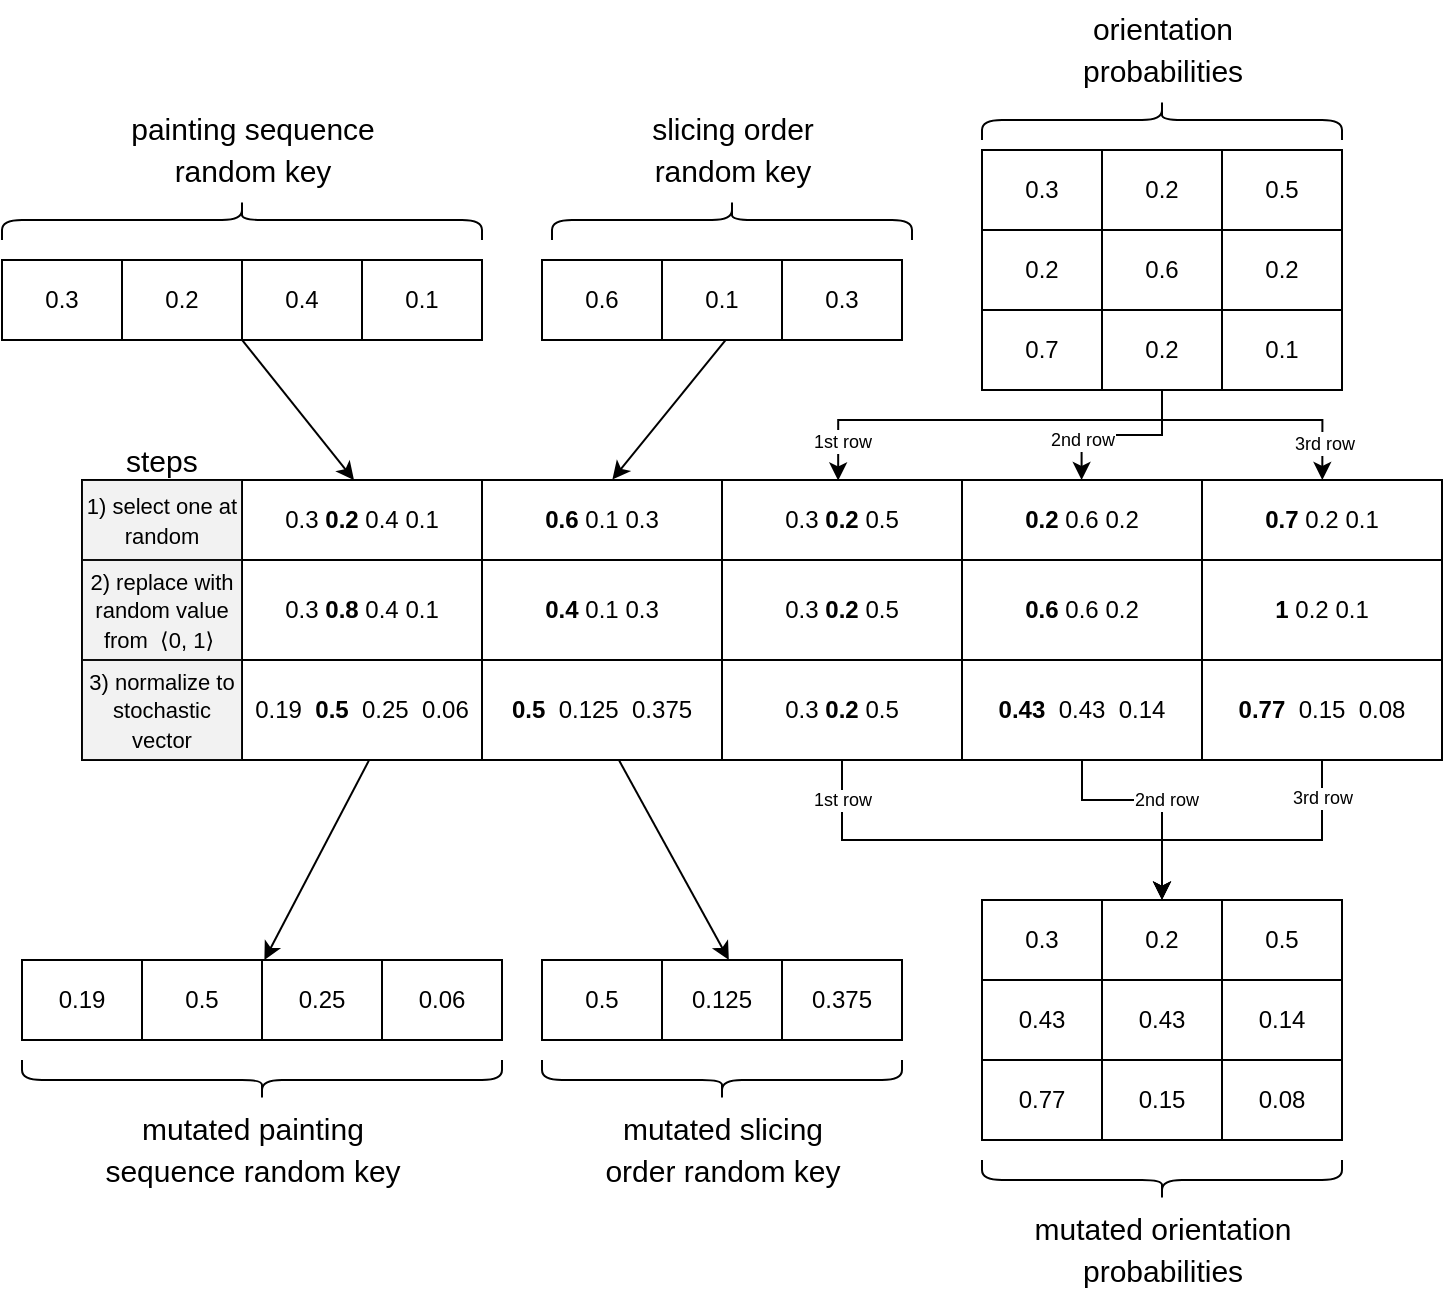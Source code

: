<mxfile version="21.1.2" type="device">
  <diagram id="XdXDwyR-r_PqrQyKESN_" name="Page-1">
    <mxGraphModel dx="989" dy="557" grid="1" gridSize="10" guides="1" tooltips="1" connect="1" arrows="1" fold="1" page="1" pageScale="1" pageWidth="1100" pageHeight="850" math="0" shadow="0">
      <root>
        <mxCell id="0" />
        <mxCell id="1" parent="0" />
        <mxCell id="D1LdL2bt-GOxow9vJPIf-19" style="rounded=0;orthogonalLoop=1;jettySize=auto;html=1;entryX=0.2;entryY=0;entryDx=0;entryDy=0;entryPerimeter=0;fontSize=10;exitX=0.5;exitY=0.998;exitDx=0;exitDy=0;exitPerimeter=0;" parent="1" source="sWGIIldHXHQuQpvI23MK-2" target="D1LdL2bt-GOxow9vJPIf-10" edge="1">
          <mxGeometry relative="1" as="geometry" />
        </mxCell>
        <mxCell id="sWGIIldHXHQuQpvI23MK-1" value="" style="shape=table;html=1;whiteSpace=wrap;startSize=0;container=1;collapsible=0;childLayout=tableLayout;" parent="1" vertex="1">
          <mxGeometry x="50" y="310" width="240" height="40" as="geometry" />
        </mxCell>
        <mxCell id="sWGIIldHXHQuQpvI23MK-2" value="" style="shape=tableRow;horizontal=0;startSize=0;swimlaneHead=0;swimlaneBody=0;top=0;left=0;bottom=0;right=0;collapsible=0;dropTarget=0;fillColor=none;points=[[0,0.5],[1,0.5]];portConstraint=eastwest;" parent="sWGIIldHXHQuQpvI23MK-1" vertex="1">
          <mxGeometry width="240" height="40" as="geometry" />
        </mxCell>
        <mxCell id="sWGIIldHXHQuQpvI23MK-3" value="0.3" style="shape=partialRectangle;html=1;whiteSpace=wrap;connectable=0;fillColor=none;top=0;left=0;bottom=0;right=0;overflow=hidden;" parent="sWGIIldHXHQuQpvI23MK-2" vertex="1">
          <mxGeometry width="60" height="40" as="geometry">
            <mxRectangle width="60" height="40" as="alternateBounds" />
          </mxGeometry>
        </mxCell>
        <mxCell id="sWGIIldHXHQuQpvI23MK-4" value="0.2" style="shape=partialRectangle;html=1;whiteSpace=wrap;connectable=0;fillColor=none;top=0;left=0;bottom=0;right=0;overflow=hidden;" parent="sWGIIldHXHQuQpvI23MK-2" vertex="1">
          <mxGeometry x="60" width="60" height="40" as="geometry">
            <mxRectangle width="60" height="40" as="alternateBounds" />
          </mxGeometry>
        </mxCell>
        <mxCell id="sWGIIldHXHQuQpvI23MK-14" value="0.4" style="shape=partialRectangle;html=1;whiteSpace=wrap;connectable=0;fillColor=none;top=0;left=0;bottom=0;right=0;overflow=hidden;" parent="sWGIIldHXHQuQpvI23MK-2" vertex="1">
          <mxGeometry x="120" width="60" height="40" as="geometry">
            <mxRectangle width="60" height="40" as="alternateBounds" />
          </mxGeometry>
        </mxCell>
        <mxCell id="sWGIIldHXHQuQpvI23MK-15" value="0.1" style="shape=partialRectangle;html=1;whiteSpace=wrap;connectable=0;fillColor=none;top=0;left=0;bottom=0;right=0;overflow=hidden;" parent="sWGIIldHXHQuQpvI23MK-2" vertex="1">
          <mxGeometry x="180" width="60" height="40" as="geometry">
            <mxRectangle width="60" height="40" as="alternateBounds" />
          </mxGeometry>
        </mxCell>
        <mxCell id="mwus9PYi0dFeoMU1GwIC-22" style="edgeStyle=none;shape=connector;rounded=0;orthogonalLoop=1;jettySize=auto;html=1;labelBackgroundColor=default;strokeColor=default;fontFamily=Helvetica;fontSize=10;fontColor=default;endArrow=classic;entryX=0.39;entryY=-0.006;entryDx=0;entryDy=0;entryPerimeter=0;exitX=0.511;exitY=0.995;exitDx=0;exitDy=0;exitPerimeter=0;" parent="1" source="sWGIIldHXHQuQpvI23MK-29" target="D1LdL2bt-GOxow9vJPIf-10" edge="1">
          <mxGeometry relative="1" as="geometry" />
        </mxCell>
        <mxCell id="sWGIIldHXHQuQpvI23MK-28" value="" style="shape=table;html=1;whiteSpace=wrap;startSize=0;container=1;collapsible=0;childLayout=tableLayout;" parent="1" vertex="1">
          <mxGeometry x="320" y="310" width="180" height="40" as="geometry" />
        </mxCell>
        <mxCell id="sWGIIldHXHQuQpvI23MK-29" value="" style="shape=tableRow;horizontal=0;startSize=0;swimlaneHead=0;swimlaneBody=0;top=0;left=0;bottom=0;right=0;collapsible=0;dropTarget=0;fillColor=none;points=[[0,0.5],[1,0.5]];portConstraint=eastwest;" parent="sWGIIldHXHQuQpvI23MK-28" vertex="1">
          <mxGeometry width="180" height="40" as="geometry" />
        </mxCell>
        <mxCell id="sWGIIldHXHQuQpvI23MK-30" value="0.6" style="shape=partialRectangle;html=1;whiteSpace=wrap;connectable=0;fillColor=none;top=0;left=0;bottom=0;right=0;overflow=hidden;" parent="sWGIIldHXHQuQpvI23MK-29" vertex="1">
          <mxGeometry width="60" height="40" as="geometry">
            <mxRectangle width="60" height="40" as="alternateBounds" />
          </mxGeometry>
        </mxCell>
        <mxCell id="sWGIIldHXHQuQpvI23MK-31" value="0.1" style="shape=partialRectangle;html=1;whiteSpace=wrap;connectable=0;fillColor=none;top=0;left=0;bottom=0;right=0;overflow=hidden;" parent="sWGIIldHXHQuQpvI23MK-29" vertex="1">
          <mxGeometry x="60" width="60" height="40" as="geometry">
            <mxRectangle width="60" height="40" as="alternateBounds" />
          </mxGeometry>
        </mxCell>
        <mxCell id="sWGIIldHXHQuQpvI23MK-32" value="0.3" style="shape=partialRectangle;html=1;whiteSpace=wrap;connectable=0;fillColor=none;top=0;left=0;bottom=0;right=0;overflow=hidden;" parent="sWGIIldHXHQuQpvI23MK-29" vertex="1">
          <mxGeometry x="120" width="60" height="40" as="geometry">
            <mxRectangle width="60" height="40" as="alternateBounds" />
          </mxGeometry>
        </mxCell>
        <mxCell id="mwus9PYi0dFeoMU1GwIC-32" style="edgeStyle=orthogonalEdgeStyle;shape=connector;rounded=0;orthogonalLoop=1;jettySize=auto;html=1;entryX=0.556;entryY=0.006;entryDx=0;entryDy=0;entryPerimeter=0;labelBackgroundColor=default;strokeColor=default;fontFamily=Helvetica;fontSize=10;fontColor=default;endArrow=classic;" parent="1" source="sWGIIldHXHQuQpvI23MK-39" target="D1LdL2bt-GOxow9vJPIf-10" edge="1">
          <mxGeometry relative="1" as="geometry">
            <Array as="points">
              <mxPoint x="630" y="390" />
              <mxPoint x="468" y="390" />
            </Array>
          </mxGeometry>
        </mxCell>
        <mxCell id="mwus9PYi0dFeoMU1GwIC-35" value="&lt;font style=&quot;font-size: 9px;&quot;&gt;1st row&lt;/font&gt;" style="edgeLabel;html=1;align=center;verticalAlign=middle;resizable=0;points=[];fontSize=10;fontFamily=Helvetica;fontColor=default;" parent="mwus9PYi0dFeoMU1GwIC-32" vertex="1" connectable="0">
          <mxGeometry x="0.227" relative="1" as="geometry">
            <mxPoint x="-48" y="10" as="offset" />
          </mxGeometry>
        </mxCell>
        <mxCell id="mwus9PYi0dFeoMU1GwIC-34" style="edgeStyle=orthogonalEdgeStyle;shape=connector;rounded=0;orthogonalLoop=1;jettySize=auto;html=1;entryX=0.912;entryY=0;entryDx=0;entryDy=0;entryPerimeter=0;labelBackgroundColor=default;strokeColor=default;fontFamily=Helvetica;fontSize=10;fontColor=default;endArrow=classic;" parent="1" source="sWGIIldHXHQuQpvI23MK-39" target="D1LdL2bt-GOxow9vJPIf-10" edge="1">
          <mxGeometry relative="1" as="geometry">
            <Array as="points">
              <mxPoint x="630" y="390" />
              <mxPoint x="710" y="390" />
            </Array>
          </mxGeometry>
        </mxCell>
        <mxCell id="mwus9PYi0dFeoMU1GwIC-37" value="&lt;font style=&quot;font-size: 9px;&quot;&gt;3rd row&lt;/font&gt;" style="edgeLabel;html=1;align=center;verticalAlign=middle;resizable=0;points=[];fontSize=10;fontFamily=Helvetica;fontColor=default;" parent="mwus9PYi0dFeoMU1GwIC-34" vertex="1" connectable="0">
          <mxGeometry x="0.687" y="1" relative="1" as="geometry">
            <mxPoint as="offset" />
          </mxGeometry>
        </mxCell>
        <mxCell id="mwus9PYi0dFeoMU1GwIC-55" style="edgeStyle=orthogonalEdgeStyle;shape=connector;rounded=0;orthogonalLoop=1;jettySize=auto;html=1;entryX=0.735;entryY=0;entryDx=0;entryDy=0;entryPerimeter=0;labelBackgroundColor=default;strokeColor=default;fontFamily=Helvetica;fontSize=9;fontColor=default;endArrow=classic;" parent="1" source="sWGIIldHXHQuQpvI23MK-39" target="D1LdL2bt-GOxow9vJPIf-10" edge="1">
          <mxGeometry relative="1" as="geometry" />
        </mxCell>
        <mxCell id="mwus9PYi0dFeoMU1GwIC-56" value="2nd row" style="edgeLabel;html=1;align=center;verticalAlign=middle;resizable=0;points=[];fontSize=9;fontFamily=Helvetica;fontColor=default;" parent="mwus9PYi0dFeoMU1GwIC-55" vertex="1" connectable="0">
          <mxGeometry x="0.622" relative="1" as="geometry">
            <mxPoint y="-4" as="offset" />
          </mxGeometry>
        </mxCell>
        <mxCell id="sWGIIldHXHQuQpvI23MK-39" value="" style="shape=table;html=1;whiteSpace=wrap;startSize=0;container=1;collapsible=0;childLayout=tableLayout;" parent="1" vertex="1">
          <mxGeometry x="540" y="255" width="180" height="120" as="geometry" />
        </mxCell>
        <mxCell id="sWGIIldHXHQuQpvI23MK-40" value="" style="shape=tableRow;horizontal=0;startSize=0;swimlaneHead=0;swimlaneBody=0;top=0;left=0;bottom=0;right=0;collapsible=0;dropTarget=0;fillColor=none;points=[[0,0.5],[1,0.5]];portConstraint=eastwest;" parent="sWGIIldHXHQuQpvI23MK-39" vertex="1">
          <mxGeometry width="180" height="40" as="geometry" />
        </mxCell>
        <mxCell id="sWGIIldHXHQuQpvI23MK-41" value="0.3" style="shape=partialRectangle;html=1;whiteSpace=wrap;connectable=0;fillColor=none;top=0;left=0;bottom=0;right=0;overflow=hidden;" parent="sWGIIldHXHQuQpvI23MK-40" vertex="1">
          <mxGeometry width="60" height="40" as="geometry">
            <mxRectangle width="60" height="40" as="alternateBounds" />
          </mxGeometry>
        </mxCell>
        <mxCell id="sWGIIldHXHQuQpvI23MK-42" value="0.2" style="shape=partialRectangle;html=1;whiteSpace=wrap;connectable=0;fillColor=none;top=0;left=0;bottom=0;right=0;overflow=hidden;" parent="sWGIIldHXHQuQpvI23MK-40" vertex="1">
          <mxGeometry x="60" width="60" height="40" as="geometry">
            <mxRectangle width="60" height="40" as="alternateBounds" />
          </mxGeometry>
        </mxCell>
        <mxCell id="sWGIIldHXHQuQpvI23MK-43" value="0.5" style="shape=partialRectangle;html=1;whiteSpace=wrap;connectable=0;fillColor=none;top=0;left=0;bottom=0;right=0;overflow=hidden;" parent="sWGIIldHXHQuQpvI23MK-40" vertex="1">
          <mxGeometry x="120" width="60" height="40" as="geometry">
            <mxRectangle width="60" height="40" as="alternateBounds" />
          </mxGeometry>
        </mxCell>
        <mxCell id="sWGIIldHXHQuQpvI23MK-44" style="shape=tableRow;horizontal=0;startSize=0;swimlaneHead=0;swimlaneBody=0;top=0;left=0;bottom=0;right=0;collapsible=0;dropTarget=0;fillColor=none;points=[[0,0.5],[1,0.5]];portConstraint=eastwest;" parent="sWGIIldHXHQuQpvI23MK-39" vertex="1">
          <mxGeometry y="40" width="180" height="40" as="geometry" />
        </mxCell>
        <mxCell id="sWGIIldHXHQuQpvI23MK-45" value="0.2" style="shape=partialRectangle;html=1;whiteSpace=wrap;connectable=0;fillColor=none;top=0;left=0;bottom=0;right=0;overflow=hidden;" parent="sWGIIldHXHQuQpvI23MK-44" vertex="1">
          <mxGeometry width="60" height="40" as="geometry">
            <mxRectangle width="60" height="40" as="alternateBounds" />
          </mxGeometry>
        </mxCell>
        <mxCell id="sWGIIldHXHQuQpvI23MK-46" value="0.6" style="shape=partialRectangle;html=1;whiteSpace=wrap;connectable=0;fillColor=none;top=0;left=0;bottom=0;right=0;overflow=hidden;" parent="sWGIIldHXHQuQpvI23MK-44" vertex="1">
          <mxGeometry x="60" width="60" height="40" as="geometry">
            <mxRectangle width="60" height="40" as="alternateBounds" />
          </mxGeometry>
        </mxCell>
        <mxCell id="sWGIIldHXHQuQpvI23MK-47" value="0.2" style="shape=partialRectangle;html=1;whiteSpace=wrap;connectable=0;fillColor=none;top=0;left=0;bottom=0;right=0;overflow=hidden;" parent="sWGIIldHXHQuQpvI23MK-44" vertex="1">
          <mxGeometry x="120" width="60" height="40" as="geometry">
            <mxRectangle width="60" height="40" as="alternateBounds" />
          </mxGeometry>
        </mxCell>
        <mxCell id="sWGIIldHXHQuQpvI23MK-48" style="shape=tableRow;horizontal=0;startSize=0;swimlaneHead=0;swimlaneBody=0;top=0;left=0;bottom=0;right=0;collapsible=0;dropTarget=0;fillColor=none;points=[[0,0.5],[1,0.5]];portConstraint=eastwest;" parent="sWGIIldHXHQuQpvI23MK-39" vertex="1">
          <mxGeometry y="80" width="180" height="40" as="geometry" />
        </mxCell>
        <mxCell id="sWGIIldHXHQuQpvI23MK-49" value="0.7" style="shape=partialRectangle;html=1;whiteSpace=wrap;connectable=0;fillColor=none;top=0;left=0;bottom=0;right=0;overflow=hidden;" parent="sWGIIldHXHQuQpvI23MK-48" vertex="1">
          <mxGeometry width="60" height="40" as="geometry">
            <mxRectangle width="60" height="40" as="alternateBounds" />
          </mxGeometry>
        </mxCell>
        <mxCell id="sWGIIldHXHQuQpvI23MK-50" value="0.2" style="shape=partialRectangle;html=1;whiteSpace=wrap;connectable=0;fillColor=none;top=0;left=0;bottom=0;right=0;overflow=hidden;" parent="sWGIIldHXHQuQpvI23MK-48" vertex="1">
          <mxGeometry x="60" width="60" height="40" as="geometry">
            <mxRectangle width="60" height="40" as="alternateBounds" />
          </mxGeometry>
        </mxCell>
        <mxCell id="sWGIIldHXHQuQpvI23MK-51" value="0.1" style="shape=partialRectangle;html=1;whiteSpace=wrap;connectable=0;fillColor=none;top=0;left=0;bottom=0;right=0;overflow=hidden;" parent="sWGIIldHXHQuQpvI23MK-48" vertex="1">
          <mxGeometry x="120" width="60" height="40" as="geometry">
            <mxRectangle width="60" height="40" as="alternateBounds" />
          </mxGeometry>
        </mxCell>
        <mxCell id="sWGIIldHXHQuQpvI23MK-95" value="&lt;font style=&quot;font-size: 15px;&quot;&gt;painting sequence&lt;br&gt;random key&lt;br&gt;&lt;/font&gt;" style="text;html=1;align=center;verticalAlign=middle;resizable=0;points=[];autosize=1;strokeColor=none;fillColor=none;fontSize=17;fontFamily=Helvetica;fontColor=default;" parent="1" vertex="1">
          <mxGeometry x="100" y="230" width="150" height="50" as="geometry" />
        </mxCell>
        <mxCell id="sWGIIldHXHQuQpvI23MK-123" value="&lt;font style=&quot;font-size: 15px;&quot;&gt;slicing order&lt;br&gt;random key&lt;br&gt;&lt;/font&gt;" style="text;html=1;align=center;verticalAlign=middle;resizable=0;points=[];autosize=1;strokeColor=none;fillColor=none;fontSize=17;fontFamily=Helvetica;fontColor=default;" parent="1" vertex="1">
          <mxGeometry x="365" y="230" width="100" height="50" as="geometry" />
        </mxCell>
        <mxCell id="sWGIIldHXHQuQpvI23MK-125" value="&lt;font style=&quot;font-size: 15px;&quot;&gt;orientation&lt;br&gt;probabilities&lt;br&gt;&lt;/font&gt;" style="text;html=1;align=center;verticalAlign=middle;resizable=0;points=[];autosize=1;strokeColor=none;fillColor=none;fontSize=17;fontFamily=Helvetica;fontColor=default;" parent="1" vertex="1">
          <mxGeometry x="580" y="180" width="100" height="50" as="geometry" />
        </mxCell>
        <mxCell id="D1LdL2bt-GOxow9vJPIf-2" value="" style="shape=curlyBracket;whiteSpace=wrap;html=1;rounded=1;flipH=1;labelPosition=right;verticalLabelPosition=middle;align=left;verticalAlign=middle;direction=south;" parent="1" vertex="1">
          <mxGeometry x="50" y="280" width="240" height="20" as="geometry" />
        </mxCell>
        <mxCell id="D1LdL2bt-GOxow9vJPIf-3" value="" style="shape=curlyBracket;whiteSpace=wrap;html=1;rounded=1;flipH=1;labelPosition=right;verticalLabelPosition=middle;align=left;verticalAlign=middle;direction=south;" parent="1" vertex="1">
          <mxGeometry x="325" y="280" width="180" height="20" as="geometry" />
        </mxCell>
        <mxCell id="D1LdL2bt-GOxow9vJPIf-4" value="" style="shape=curlyBracket;whiteSpace=wrap;html=1;rounded=1;flipH=1;labelPosition=right;verticalLabelPosition=middle;align=left;verticalAlign=middle;direction=south;" parent="1" vertex="1">
          <mxGeometry x="540" y="230" width="180" height="20" as="geometry" />
        </mxCell>
        <mxCell id="D1LdL2bt-GOxow9vJPIf-8" value="&lt;span style=&quot;font-size: 15px;&quot;&gt;steps&lt;/span&gt;" style="text;html=1;align=left;verticalAlign=middle;resizable=0;points=[];autosize=1;strokeColor=none;fillColor=none;" parent="1" vertex="1">
          <mxGeometry x="110" y="395" width="60" height="30" as="geometry" />
        </mxCell>
        <mxCell id="mwus9PYi0dFeoMU1GwIC-23" style="edgeStyle=none;shape=connector;rounded=0;orthogonalLoop=1;jettySize=auto;html=1;entryX=0.505;entryY=0;entryDx=0;entryDy=0;entryPerimeter=0;labelBackgroundColor=default;strokeColor=default;fontFamily=Helvetica;fontSize=10;fontColor=default;endArrow=classic;exitX=0.211;exitY=1.004;exitDx=0;exitDy=0;exitPerimeter=0;" parent="1" source="D1LdL2bt-GOxow9vJPIf-25" target="D1LdL2bt-GOxow9vJPIf-30" edge="1">
          <mxGeometry relative="1" as="geometry" />
        </mxCell>
        <mxCell id="mwus9PYi0dFeoMU1GwIC-24" style="edgeStyle=none;shape=connector;rounded=0;orthogonalLoop=1;jettySize=auto;html=1;entryX=0.519;entryY=0;entryDx=0;entryDy=0;entryPerimeter=0;labelBackgroundColor=default;strokeColor=default;fontFamily=Helvetica;fontSize=10;fontColor=default;endArrow=classic;exitX=0.395;exitY=1.006;exitDx=0;exitDy=0;exitPerimeter=0;" parent="1" source="D1LdL2bt-GOxow9vJPIf-25" target="D1LdL2bt-GOxow9vJPIf-36" edge="1">
          <mxGeometry relative="1" as="geometry" />
        </mxCell>
        <mxCell id="mwus9PYi0dFeoMU1GwIC-51" style="edgeStyle=orthogonalEdgeStyle;shape=connector;rounded=0;orthogonalLoop=1;jettySize=auto;html=1;entryX=0.5;entryY=-0.003;entryDx=0;entryDy=0;entryPerimeter=0;labelBackgroundColor=default;strokeColor=default;fontFamily=Helvetica;fontSize=9;fontColor=default;endArrow=classic;" parent="1" source="D1LdL2bt-GOxow9vJPIf-9" target="mwus9PYi0dFeoMU1GwIC-39" edge="1">
          <mxGeometry relative="1" as="geometry">
            <Array as="points">
              <mxPoint x="470" y="600" />
              <mxPoint x="630" y="600" />
            </Array>
          </mxGeometry>
        </mxCell>
        <mxCell id="mwus9PYi0dFeoMU1GwIC-54" value="1st row" style="edgeLabel;html=1;align=center;verticalAlign=middle;resizable=0;points=[];fontSize=9;fontFamily=Helvetica;fontColor=default;" parent="mwus9PYi0dFeoMU1GwIC-51" vertex="1" connectable="0">
          <mxGeometry x="-0.199" y="-1" relative="1" as="geometry">
            <mxPoint x="-52" y="-21" as="offset" />
          </mxGeometry>
        </mxCell>
        <mxCell id="mwus9PYi0dFeoMU1GwIC-52" value="2nd row" style="edgeStyle=orthogonalEdgeStyle;shape=connector;rounded=0;orthogonalLoop=1;jettySize=auto;html=1;entryX=0.5;entryY=-0.003;entryDx=0;entryDy=0;entryPerimeter=0;labelBackgroundColor=default;strokeColor=default;fontFamily=Helvetica;fontSize=9;fontColor=default;endArrow=classic;" parent="1" source="D1LdL2bt-GOxow9vJPIf-9" target="mwus9PYi0dFeoMU1GwIC-39" edge="1">
          <mxGeometry x="0.054" y="4" relative="1" as="geometry">
            <Array as="points">
              <mxPoint x="590" y="580" />
              <mxPoint x="630" y="580" />
            </Array>
            <mxPoint x="4" y="4" as="offset" />
          </mxGeometry>
        </mxCell>
        <mxCell id="mwus9PYi0dFeoMU1GwIC-53" value="3rd row" style="edgeStyle=orthogonalEdgeStyle;shape=connector;rounded=0;orthogonalLoop=1;jettySize=auto;html=1;labelBackgroundColor=default;strokeColor=default;fontFamily=Helvetica;fontSize=9;fontColor=default;endArrow=classic;entryX=0.498;entryY=-0.004;entryDx=0;entryDy=0;entryPerimeter=0;" parent="1" source="D1LdL2bt-GOxow9vJPIf-9" target="mwus9PYi0dFeoMU1GwIC-39" edge="1">
          <mxGeometry x="-0.755" relative="1" as="geometry">
            <mxPoint x="630" y="600" as="targetPoint" />
            <Array as="points">
              <mxPoint x="710" y="600" />
              <mxPoint x="630" y="600" />
              <mxPoint x="630" y="630" />
            </Array>
            <mxPoint as="offset" />
          </mxGeometry>
        </mxCell>
        <mxCell id="D1LdL2bt-GOxow9vJPIf-9" value="" style="shape=table;html=1;whiteSpace=wrap;startSize=0;container=1;collapsible=0;childLayout=tableLayout;" parent="1" vertex="1">
          <mxGeometry x="90" y="420" width="680" height="140" as="geometry" />
        </mxCell>
        <mxCell id="D1LdL2bt-GOxow9vJPIf-10" value="" style="shape=tableRow;horizontal=0;startSize=0;swimlaneHead=0;swimlaneBody=0;top=0;left=0;bottom=0;right=0;collapsible=0;dropTarget=0;fillColor=none;points=[[0,0.5],[1,0.5]];portConstraint=eastwest;" parent="D1LdL2bt-GOxow9vJPIf-9" vertex="1">
          <mxGeometry width="680" height="40" as="geometry" />
        </mxCell>
        <mxCell id="D1LdL2bt-GOxow9vJPIf-18" value="&lt;font style=&quot;font-size: 11px;&quot;&gt;1) select one at random&lt;/font&gt;" style="shape=partialRectangle;html=1;whiteSpace=wrap;connectable=0;fillColor=#808080;top=0;left=0;bottom=0;right=0;overflow=hidden;labelBorderColor=none;labelBackgroundColor=none;strokeColor=#36393d;gradientColor=none;opacity=10;" parent="D1LdL2bt-GOxow9vJPIf-10" vertex="1">
          <mxGeometry width="80" height="40" as="geometry">
            <mxRectangle width="80" height="40" as="alternateBounds" />
          </mxGeometry>
        </mxCell>
        <mxCell id="D1LdL2bt-GOxow9vJPIf-11" value="0.3&lt;span style=&quot;white-space: pre;&quot;&gt;	&lt;/span&gt;&lt;b&gt;0.2&lt;/b&gt;&lt;span style=&quot;white-space: pre;&quot;&gt;	&lt;/span&gt;0.4&lt;span style=&quot;white-space: pre;&quot;&gt;	&lt;/span&gt;0.1" style="shape=partialRectangle;html=1;whiteSpace=wrap;connectable=0;fillColor=none;top=0;left=0;bottom=0;right=0;overflow=hidden;" parent="D1LdL2bt-GOxow9vJPIf-10" vertex="1">
          <mxGeometry x="80" width="120" height="40" as="geometry">
            <mxRectangle width="120" height="40" as="alternateBounds" />
          </mxGeometry>
        </mxCell>
        <mxCell id="D1LdL2bt-GOxow9vJPIf-12" value="&lt;b&gt;0.6&lt;/b&gt;&lt;span style=&quot;white-space: pre;&quot;&gt;	&lt;/span&gt;0.1&lt;span style=&quot;white-space: pre;&quot;&gt;	&lt;/span&gt;0.3" style="shape=partialRectangle;html=1;whiteSpace=wrap;connectable=0;fillColor=none;top=0;left=0;bottom=0;right=0;overflow=hidden;" parent="D1LdL2bt-GOxow9vJPIf-10" vertex="1">
          <mxGeometry x="200" width="120" height="40" as="geometry">
            <mxRectangle width="120" height="40" as="alternateBounds" />
          </mxGeometry>
        </mxCell>
        <mxCell id="mwus9PYi0dFeoMU1GwIC-13" value="0.3&lt;span style=&quot;white-space: pre;&quot;&gt;	&lt;/span&gt;&lt;b&gt;0.2&lt;/b&gt;&lt;span style=&quot;white-space: pre;&quot;&gt;	&lt;/span&gt;0.5" style="shape=partialRectangle;html=1;whiteSpace=wrap;connectable=0;fillColor=none;top=0;left=0;bottom=0;right=0;overflow=hidden;" parent="D1LdL2bt-GOxow9vJPIf-10" vertex="1">
          <mxGeometry x="320" width="120" height="40" as="geometry">
            <mxRectangle width="120" height="40" as="alternateBounds" />
          </mxGeometry>
        </mxCell>
        <mxCell id="mwus9PYi0dFeoMU1GwIC-16" value="&lt;b&gt;0.2&lt;/b&gt;&lt;span style=&quot;white-space: pre;&quot;&gt;	&lt;/span&gt;0.6&lt;span style=&quot;white-space: pre;&quot;&gt;	&lt;/span&gt;0.2" style="shape=partialRectangle;html=1;whiteSpace=wrap;connectable=0;fillColor=none;top=0;left=0;bottom=0;right=0;overflow=hidden;" parent="D1LdL2bt-GOxow9vJPIf-10" vertex="1">
          <mxGeometry x="440" width="120" height="40" as="geometry">
            <mxRectangle width="120" height="40" as="alternateBounds" />
          </mxGeometry>
        </mxCell>
        <mxCell id="mwus9PYi0dFeoMU1GwIC-19" value="&lt;b&gt;0.7&lt;/b&gt;&lt;span style=&quot;white-space: pre;&quot;&gt;	&lt;/span&gt;0.2&lt;span style=&quot;white-space: pre;&quot;&gt;	&lt;/span&gt;0.1" style="shape=partialRectangle;html=1;whiteSpace=wrap;connectable=0;fillColor=none;top=0;left=0;bottom=0;right=0;overflow=hidden;" parent="D1LdL2bt-GOxow9vJPIf-10" vertex="1">
          <mxGeometry x="560" width="120" height="40" as="geometry">
            <mxRectangle width="120" height="40" as="alternateBounds" />
          </mxGeometry>
        </mxCell>
        <mxCell id="D1LdL2bt-GOxow9vJPIf-21" style="shape=tableRow;horizontal=0;startSize=0;swimlaneHead=0;swimlaneBody=0;top=0;left=0;bottom=0;right=0;collapsible=0;dropTarget=0;fillColor=none;points=[[0,0.5],[1,0.5]];portConstraint=eastwest;" parent="D1LdL2bt-GOxow9vJPIf-9" vertex="1">
          <mxGeometry y="40" width="680" height="50" as="geometry" />
        </mxCell>
        <mxCell id="D1LdL2bt-GOxow9vJPIf-22" value="&lt;font style=&quot;font-size: 11px;&quot;&gt;2) replace with random value from &amp;nbsp;⟨0, 1⟩&amp;nbsp;&lt;/font&gt;" style="shape=partialRectangle;html=1;whiteSpace=wrap;connectable=0;fillColor=#808080;top=0;left=0;bottom=0;right=0;overflow=hidden;fontColor=default;labelBorderColor=none;labelBackgroundColor=none;strokeColor=#36393d;gradientColor=none;opacity=10;" parent="D1LdL2bt-GOxow9vJPIf-21" vertex="1">
          <mxGeometry width="80" height="50" as="geometry">
            <mxRectangle width="80" height="50" as="alternateBounds" />
          </mxGeometry>
        </mxCell>
        <mxCell id="D1LdL2bt-GOxow9vJPIf-23" value="0.3&lt;span style=&quot;white-space: pre;&quot;&gt;	&lt;/span&gt;&lt;b style=&quot;border-color: var(--border-color);&quot;&gt;0.8&lt;span style=&quot;white-space: pre;&quot;&gt;	&lt;/span&gt;&lt;/b&gt;0.4&lt;span style=&quot;white-space: pre;&quot;&gt;	&lt;/span&gt;0.1" style="shape=partialRectangle;html=1;whiteSpace=wrap;connectable=0;fillColor=none;top=0;left=0;bottom=0;right=0;overflow=hidden;" parent="D1LdL2bt-GOxow9vJPIf-21" vertex="1">
          <mxGeometry x="80" width="120" height="50" as="geometry">
            <mxRectangle width="120" height="50" as="alternateBounds" />
          </mxGeometry>
        </mxCell>
        <mxCell id="D1LdL2bt-GOxow9vJPIf-24" value="&lt;b&gt;0.4&lt;/b&gt;&lt;span style=&quot;white-space: pre;&quot;&gt;	&lt;/span&gt;0.1&lt;span style=&quot;white-space: pre;&quot;&gt;	&lt;/span&gt;&lt;span style=&quot;border-color: var(--border-color);&quot;&gt;0.3&lt;/span&gt;" style="shape=partialRectangle;html=1;whiteSpace=wrap;connectable=0;fillColor=none;top=0;left=0;bottom=0;right=0;overflow=hidden;" parent="D1LdL2bt-GOxow9vJPIf-21" vertex="1">
          <mxGeometry x="200" width="120" height="50" as="geometry">
            <mxRectangle width="120" height="50" as="alternateBounds" />
          </mxGeometry>
        </mxCell>
        <mxCell id="mwus9PYi0dFeoMU1GwIC-14" value="0.3&lt;span style=&quot;white-space: pre;&quot;&gt;	&lt;/span&gt;&lt;b style=&quot;border-color: var(--border-color);&quot;&gt;0.2&lt;span style=&quot;white-space: pre;&quot;&gt;	&lt;/span&gt;&lt;/b&gt;0.5" style="shape=partialRectangle;html=1;whiteSpace=wrap;connectable=0;fillColor=none;top=0;left=0;bottom=0;right=0;overflow=hidden;" parent="D1LdL2bt-GOxow9vJPIf-21" vertex="1">
          <mxGeometry x="320" width="120" height="50" as="geometry">
            <mxRectangle width="120" height="50" as="alternateBounds" />
          </mxGeometry>
        </mxCell>
        <mxCell id="mwus9PYi0dFeoMU1GwIC-17" value="&lt;b style=&quot;border-color: var(--border-color);&quot;&gt;0.6&lt;span style=&quot;white-space: pre;&quot;&gt;	&lt;/span&gt;&lt;/b&gt;0.6&lt;span style=&quot;white-space: pre;&quot;&gt;	&lt;/span&gt;0.2" style="shape=partialRectangle;html=1;whiteSpace=wrap;connectable=0;fillColor=none;top=0;left=0;bottom=0;right=0;overflow=hidden;" parent="D1LdL2bt-GOxow9vJPIf-21" vertex="1">
          <mxGeometry x="440" width="120" height="50" as="geometry">
            <mxRectangle width="120" height="50" as="alternateBounds" />
          </mxGeometry>
        </mxCell>
        <mxCell id="mwus9PYi0dFeoMU1GwIC-20" value="&lt;span style=&quot;border-color: var(--border-color);&quot;&gt;&lt;b&gt;1&lt;span style=&quot;white-space: pre;&quot;&gt;	&lt;/span&gt;&lt;/b&gt;&lt;/span&gt;0.2&lt;span style=&quot;white-space: pre;&quot;&gt;	&lt;/span&gt;0.1" style="shape=partialRectangle;html=1;whiteSpace=wrap;connectable=0;fillColor=none;top=0;left=0;bottom=0;right=0;overflow=hidden;" parent="D1LdL2bt-GOxow9vJPIf-21" vertex="1">
          <mxGeometry x="560" width="120" height="50" as="geometry">
            <mxRectangle width="120" height="50" as="alternateBounds" />
          </mxGeometry>
        </mxCell>
        <mxCell id="D1LdL2bt-GOxow9vJPIf-25" style="shape=tableRow;horizontal=0;startSize=0;swimlaneHead=0;swimlaneBody=0;top=0;left=0;bottom=0;right=0;collapsible=0;dropTarget=0;fillColor=none;points=[[0,0.5],[1,0.5]];portConstraint=eastwest;" parent="D1LdL2bt-GOxow9vJPIf-9" vertex="1">
          <mxGeometry y="90" width="680" height="50" as="geometry" />
        </mxCell>
        <mxCell id="D1LdL2bt-GOxow9vJPIf-26" value="&lt;font style=&quot;font-size: 11px;&quot;&gt;3) normalize to stochastic vector&lt;/font&gt;" style="shape=partialRectangle;html=1;whiteSpace=wrap;connectable=0;fillColor=#808080;top=0;left=0;bottom=0;right=0;overflow=hidden;fontColor=default;labelBorderColor=none;labelBackgroundColor=none;strokeColor=#36393d;gradientColor=none;opacity=10;" parent="D1LdL2bt-GOxow9vJPIf-25" vertex="1">
          <mxGeometry width="80" height="50" as="geometry">
            <mxRectangle width="80" height="50" as="alternateBounds" />
          </mxGeometry>
        </mxCell>
        <mxCell id="D1LdL2bt-GOxow9vJPIf-27" value="0.19&amp;nbsp; &lt;b&gt;0.5&lt;/b&gt;&amp;nbsp; 0.25&amp;nbsp; 0.06" style="shape=partialRectangle;html=1;whiteSpace=wrap;connectable=0;fillColor=none;top=0;left=0;bottom=0;right=0;overflow=hidden;" parent="D1LdL2bt-GOxow9vJPIf-25" vertex="1">
          <mxGeometry x="80" width="120" height="50" as="geometry">
            <mxRectangle width="120" height="50" as="alternateBounds" />
          </mxGeometry>
        </mxCell>
        <mxCell id="D1LdL2bt-GOxow9vJPIf-28" value="&lt;b&gt;0.5&amp;nbsp;&amp;nbsp;&lt;/b&gt;0.125&amp;nbsp; 0.375" style="shape=partialRectangle;html=1;whiteSpace=wrap;connectable=0;fillColor=none;top=0;left=0;bottom=0;right=0;overflow=hidden;" parent="D1LdL2bt-GOxow9vJPIf-25" vertex="1">
          <mxGeometry x="200" width="120" height="50" as="geometry">
            <mxRectangle width="120" height="50" as="alternateBounds" />
          </mxGeometry>
        </mxCell>
        <mxCell id="mwus9PYi0dFeoMU1GwIC-15" value="0.3&lt;span style=&quot;white-space: pre;&quot;&gt;	&lt;/span&gt;&lt;b&gt;0.2&lt;/b&gt;&lt;span style=&quot;white-space: pre;&quot;&gt;	&lt;/span&gt;0.5" style="shape=partialRectangle;html=1;whiteSpace=wrap;connectable=0;fillColor=none;top=0;left=0;bottom=0;right=0;overflow=hidden;" parent="D1LdL2bt-GOxow9vJPIf-25" vertex="1">
          <mxGeometry x="320" width="120" height="50" as="geometry">
            <mxRectangle width="120" height="50" as="alternateBounds" />
          </mxGeometry>
        </mxCell>
        <mxCell id="mwus9PYi0dFeoMU1GwIC-18" value="&lt;b&gt;0.43&lt;/b&gt;&amp;nbsp; 0.43&amp;nbsp; 0.14" style="shape=partialRectangle;html=1;whiteSpace=wrap;connectable=0;fillColor=none;top=0;left=0;bottom=0;right=0;overflow=hidden;" parent="D1LdL2bt-GOxow9vJPIf-25" vertex="1">
          <mxGeometry x="440" width="120" height="50" as="geometry">
            <mxRectangle width="120" height="50" as="alternateBounds" />
          </mxGeometry>
        </mxCell>
        <mxCell id="mwus9PYi0dFeoMU1GwIC-21" value="&lt;b&gt;0.77&lt;/b&gt;&amp;nbsp; 0.15&amp;nbsp; 0.08" style="shape=partialRectangle;html=1;whiteSpace=wrap;connectable=0;fillColor=none;top=0;left=0;bottom=0;right=0;overflow=hidden;" parent="D1LdL2bt-GOxow9vJPIf-25" vertex="1">
          <mxGeometry x="560" width="120" height="50" as="geometry">
            <mxRectangle width="120" height="50" as="alternateBounds" />
          </mxGeometry>
        </mxCell>
        <mxCell id="D1LdL2bt-GOxow9vJPIf-29" value="" style="shape=table;html=1;whiteSpace=wrap;startSize=0;container=1;collapsible=0;childLayout=tableLayout;" parent="1" vertex="1">
          <mxGeometry x="60" y="660" width="240" height="40" as="geometry" />
        </mxCell>
        <mxCell id="D1LdL2bt-GOxow9vJPIf-30" value="" style="shape=tableRow;horizontal=0;startSize=0;swimlaneHead=0;swimlaneBody=0;top=0;left=0;bottom=0;right=0;collapsible=0;dropTarget=0;fillColor=none;points=[[0,0.5],[1,0.5]];portConstraint=eastwest;" parent="D1LdL2bt-GOxow9vJPIf-29" vertex="1">
          <mxGeometry width="240" height="40" as="geometry" />
        </mxCell>
        <mxCell id="D1LdL2bt-GOxow9vJPIf-31" value="0.19" style="shape=partialRectangle;html=1;whiteSpace=wrap;connectable=0;fillColor=none;top=0;left=0;bottom=0;right=0;overflow=hidden;" parent="D1LdL2bt-GOxow9vJPIf-30" vertex="1">
          <mxGeometry width="60" height="40" as="geometry">
            <mxRectangle width="60" height="40" as="alternateBounds" />
          </mxGeometry>
        </mxCell>
        <mxCell id="D1LdL2bt-GOxow9vJPIf-32" value="0.5" style="shape=partialRectangle;html=1;whiteSpace=wrap;connectable=0;fillColor=none;top=0;left=0;bottom=0;right=0;overflow=hidden;" parent="D1LdL2bt-GOxow9vJPIf-30" vertex="1">
          <mxGeometry x="60" width="60" height="40" as="geometry">
            <mxRectangle width="60" height="40" as="alternateBounds" />
          </mxGeometry>
        </mxCell>
        <mxCell id="D1LdL2bt-GOxow9vJPIf-33" value="0.25" style="shape=partialRectangle;html=1;whiteSpace=wrap;connectable=0;fillColor=none;top=0;left=0;bottom=0;right=0;overflow=hidden;" parent="D1LdL2bt-GOxow9vJPIf-30" vertex="1">
          <mxGeometry x="120" width="60" height="40" as="geometry">
            <mxRectangle width="60" height="40" as="alternateBounds" />
          </mxGeometry>
        </mxCell>
        <mxCell id="D1LdL2bt-GOxow9vJPIf-34" value="0.06" style="shape=partialRectangle;html=1;whiteSpace=wrap;connectable=0;fillColor=none;top=0;left=0;bottom=0;right=0;overflow=hidden;" parent="D1LdL2bt-GOxow9vJPIf-30" vertex="1">
          <mxGeometry x="180" width="60" height="40" as="geometry">
            <mxRectangle width="60" height="40" as="alternateBounds" />
          </mxGeometry>
        </mxCell>
        <mxCell id="D1LdL2bt-GOxow9vJPIf-35" value="" style="shape=table;html=1;whiteSpace=wrap;startSize=0;container=1;collapsible=0;childLayout=tableLayout;" parent="1" vertex="1">
          <mxGeometry x="320" y="660" width="180" height="40" as="geometry" />
        </mxCell>
        <mxCell id="D1LdL2bt-GOxow9vJPIf-36" value="" style="shape=tableRow;horizontal=0;startSize=0;swimlaneHead=0;swimlaneBody=0;top=0;left=0;bottom=0;right=0;collapsible=0;dropTarget=0;fillColor=none;points=[[0,0.5],[1,0.5]];portConstraint=eastwest;" parent="D1LdL2bt-GOxow9vJPIf-35" vertex="1">
          <mxGeometry width="180" height="40" as="geometry" />
        </mxCell>
        <mxCell id="D1LdL2bt-GOxow9vJPIf-37" value="0.5" style="shape=partialRectangle;html=1;whiteSpace=wrap;connectable=0;fillColor=none;top=0;left=0;bottom=0;right=0;overflow=hidden;" parent="D1LdL2bt-GOxow9vJPIf-36" vertex="1">
          <mxGeometry width="60" height="40" as="geometry">
            <mxRectangle width="60" height="40" as="alternateBounds" />
          </mxGeometry>
        </mxCell>
        <mxCell id="D1LdL2bt-GOxow9vJPIf-38" value="0.125" style="shape=partialRectangle;html=1;whiteSpace=wrap;connectable=0;fillColor=none;top=0;left=0;bottom=0;right=0;overflow=hidden;" parent="D1LdL2bt-GOxow9vJPIf-36" vertex="1">
          <mxGeometry x="60" width="60" height="40" as="geometry">
            <mxRectangle width="60" height="40" as="alternateBounds" />
          </mxGeometry>
        </mxCell>
        <mxCell id="D1LdL2bt-GOxow9vJPIf-39" value="0.375" style="shape=partialRectangle;html=1;whiteSpace=wrap;connectable=0;fillColor=none;top=0;left=0;bottom=0;right=0;overflow=hidden;" parent="D1LdL2bt-GOxow9vJPIf-36" vertex="1">
          <mxGeometry x="120" width="60" height="40" as="geometry">
            <mxRectangle width="60" height="40" as="alternateBounds" />
          </mxGeometry>
        </mxCell>
        <mxCell id="D1LdL2bt-GOxow9vJPIf-42" value="" style="shape=curlyBracket;whiteSpace=wrap;html=1;rounded=1;flipH=1;labelPosition=right;verticalLabelPosition=middle;align=left;verticalAlign=middle;direction=north;" parent="1" vertex="1">
          <mxGeometry x="60" y="710" width="240" height="20" as="geometry" />
        </mxCell>
        <mxCell id="D1LdL2bt-GOxow9vJPIf-43" value="&lt;font style=&quot;font-size: 15px;&quot;&gt;mutated painting&lt;br&gt;sequence random key&lt;br&gt;&lt;/font&gt;" style="text;html=1;align=center;verticalAlign=middle;resizable=0;points=[];autosize=1;strokeColor=none;fillColor=none;fontSize=17;fontFamily=Helvetica;fontColor=default;" parent="1" vertex="1">
          <mxGeometry x="90" y="730" width="170" height="50" as="geometry" />
        </mxCell>
        <mxCell id="D1LdL2bt-GOxow9vJPIf-45" value="" style="shape=curlyBracket;whiteSpace=wrap;html=1;rounded=1;flipH=1;labelPosition=right;verticalLabelPosition=middle;align=left;verticalAlign=middle;direction=north;" parent="1" vertex="1">
          <mxGeometry x="320" y="710" width="180" height="20" as="geometry" />
        </mxCell>
        <mxCell id="D1LdL2bt-GOxow9vJPIf-46" value="&lt;font style=&quot;font-size: 15px;&quot;&gt;mutated slicing&lt;br&gt;order random key&lt;br&gt;&lt;/font&gt;" style="text;html=1;align=center;verticalAlign=middle;resizable=0;points=[];autosize=1;strokeColor=none;fillColor=none;fontSize=17;fontFamily=Helvetica;fontColor=default;" parent="1" vertex="1">
          <mxGeometry x="340" y="730" width="140" height="50" as="geometry" />
        </mxCell>
        <mxCell id="D1LdL2bt-GOxow9vJPIf-70" value="" style="shape=curlyBracket;whiteSpace=wrap;html=1;rounded=1;flipH=1;labelPosition=right;verticalLabelPosition=middle;align=left;verticalAlign=middle;direction=north;" parent="1" vertex="1">
          <mxGeometry x="540" y="760" width="180" height="20" as="geometry" />
        </mxCell>
        <mxCell id="D1LdL2bt-GOxow9vJPIf-71" value="&lt;font style=&quot;font-size: 15px;&quot;&gt;mutated orientation&lt;br style=&quot;border-color: var(--border-color);&quot;&gt;probabilities&lt;br&gt;&lt;/font&gt;" style="text;html=1;align=center;verticalAlign=middle;resizable=0;points=[];autosize=1;strokeColor=none;fillColor=none;fontSize=17;fontFamily=Helvetica;fontColor=default;" parent="1" vertex="1">
          <mxGeometry x="555" y="780" width="150" height="50" as="geometry" />
        </mxCell>
        <mxCell id="mwus9PYi0dFeoMU1GwIC-38" value="" style="shape=table;html=1;whiteSpace=wrap;startSize=0;container=1;collapsible=0;childLayout=tableLayout;" parent="1" vertex="1">
          <mxGeometry x="540" y="630" width="180" height="120" as="geometry" />
        </mxCell>
        <mxCell id="mwus9PYi0dFeoMU1GwIC-39" value="" style="shape=tableRow;horizontal=0;startSize=0;swimlaneHead=0;swimlaneBody=0;top=0;left=0;bottom=0;right=0;collapsible=0;dropTarget=0;fillColor=none;points=[[0,0.5],[1,0.5]];portConstraint=eastwest;" parent="mwus9PYi0dFeoMU1GwIC-38" vertex="1">
          <mxGeometry width="180" height="40" as="geometry" />
        </mxCell>
        <mxCell id="mwus9PYi0dFeoMU1GwIC-40" value="0.3" style="shape=partialRectangle;html=1;whiteSpace=wrap;connectable=0;fillColor=none;top=0;left=0;bottom=0;right=0;overflow=hidden;" parent="mwus9PYi0dFeoMU1GwIC-39" vertex="1">
          <mxGeometry width="60" height="40" as="geometry">
            <mxRectangle width="60" height="40" as="alternateBounds" />
          </mxGeometry>
        </mxCell>
        <mxCell id="mwus9PYi0dFeoMU1GwIC-41" value="0.2" style="shape=partialRectangle;html=1;whiteSpace=wrap;connectable=0;fillColor=none;top=0;left=0;bottom=0;right=0;overflow=hidden;" parent="mwus9PYi0dFeoMU1GwIC-39" vertex="1">
          <mxGeometry x="60" width="60" height="40" as="geometry">
            <mxRectangle width="60" height="40" as="alternateBounds" />
          </mxGeometry>
        </mxCell>
        <mxCell id="mwus9PYi0dFeoMU1GwIC-42" value="0.5" style="shape=partialRectangle;html=1;whiteSpace=wrap;connectable=0;fillColor=none;top=0;left=0;bottom=0;right=0;overflow=hidden;" parent="mwus9PYi0dFeoMU1GwIC-39" vertex="1">
          <mxGeometry x="120" width="60" height="40" as="geometry">
            <mxRectangle width="60" height="40" as="alternateBounds" />
          </mxGeometry>
        </mxCell>
        <mxCell id="mwus9PYi0dFeoMU1GwIC-43" style="shape=tableRow;horizontal=0;startSize=0;swimlaneHead=0;swimlaneBody=0;top=0;left=0;bottom=0;right=0;collapsible=0;dropTarget=0;fillColor=none;points=[[0,0.5],[1,0.5]];portConstraint=eastwest;" parent="mwus9PYi0dFeoMU1GwIC-38" vertex="1">
          <mxGeometry y="40" width="180" height="40" as="geometry" />
        </mxCell>
        <mxCell id="mwus9PYi0dFeoMU1GwIC-44" value="0.43" style="shape=partialRectangle;html=1;whiteSpace=wrap;connectable=0;fillColor=none;top=0;left=0;bottom=0;right=0;overflow=hidden;" parent="mwus9PYi0dFeoMU1GwIC-43" vertex="1">
          <mxGeometry width="60" height="40" as="geometry">
            <mxRectangle width="60" height="40" as="alternateBounds" />
          </mxGeometry>
        </mxCell>
        <mxCell id="mwus9PYi0dFeoMU1GwIC-45" value="0.43" style="shape=partialRectangle;html=1;whiteSpace=wrap;connectable=0;fillColor=none;top=0;left=0;bottom=0;right=0;overflow=hidden;" parent="mwus9PYi0dFeoMU1GwIC-43" vertex="1">
          <mxGeometry x="60" width="60" height="40" as="geometry">
            <mxRectangle width="60" height="40" as="alternateBounds" />
          </mxGeometry>
        </mxCell>
        <mxCell id="mwus9PYi0dFeoMU1GwIC-46" value="0.14" style="shape=partialRectangle;html=1;whiteSpace=wrap;connectable=0;fillColor=none;top=0;left=0;bottom=0;right=0;overflow=hidden;" parent="mwus9PYi0dFeoMU1GwIC-43" vertex="1">
          <mxGeometry x="120" width="60" height="40" as="geometry">
            <mxRectangle width="60" height="40" as="alternateBounds" />
          </mxGeometry>
        </mxCell>
        <mxCell id="mwus9PYi0dFeoMU1GwIC-47" style="shape=tableRow;horizontal=0;startSize=0;swimlaneHead=0;swimlaneBody=0;top=0;left=0;bottom=0;right=0;collapsible=0;dropTarget=0;fillColor=none;points=[[0,0.5],[1,0.5]];portConstraint=eastwest;" parent="mwus9PYi0dFeoMU1GwIC-38" vertex="1">
          <mxGeometry y="80" width="180" height="40" as="geometry" />
        </mxCell>
        <mxCell id="mwus9PYi0dFeoMU1GwIC-48" value="0.77" style="shape=partialRectangle;html=1;whiteSpace=wrap;connectable=0;fillColor=none;top=0;left=0;bottom=0;right=0;overflow=hidden;" parent="mwus9PYi0dFeoMU1GwIC-47" vertex="1">
          <mxGeometry width="60" height="40" as="geometry">
            <mxRectangle width="60" height="40" as="alternateBounds" />
          </mxGeometry>
        </mxCell>
        <mxCell id="mwus9PYi0dFeoMU1GwIC-49" value="0.15" style="shape=partialRectangle;html=1;whiteSpace=wrap;connectable=0;fillColor=none;top=0;left=0;bottom=0;right=0;overflow=hidden;" parent="mwus9PYi0dFeoMU1GwIC-47" vertex="1">
          <mxGeometry x="60" width="60" height="40" as="geometry">
            <mxRectangle width="60" height="40" as="alternateBounds" />
          </mxGeometry>
        </mxCell>
        <mxCell id="mwus9PYi0dFeoMU1GwIC-50" value="0.08" style="shape=partialRectangle;html=1;whiteSpace=wrap;connectable=0;fillColor=none;top=0;left=0;bottom=0;right=0;overflow=hidden;" parent="mwus9PYi0dFeoMU1GwIC-47" vertex="1">
          <mxGeometry x="120" width="60" height="40" as="geometry">
            <mxRectangle width="60" height="40" as="alternateBounds" />
          </mxGeometry>
        </mxCell>
      </root>
    </mxGraphModel>
  </diagram>
</mxfile>
